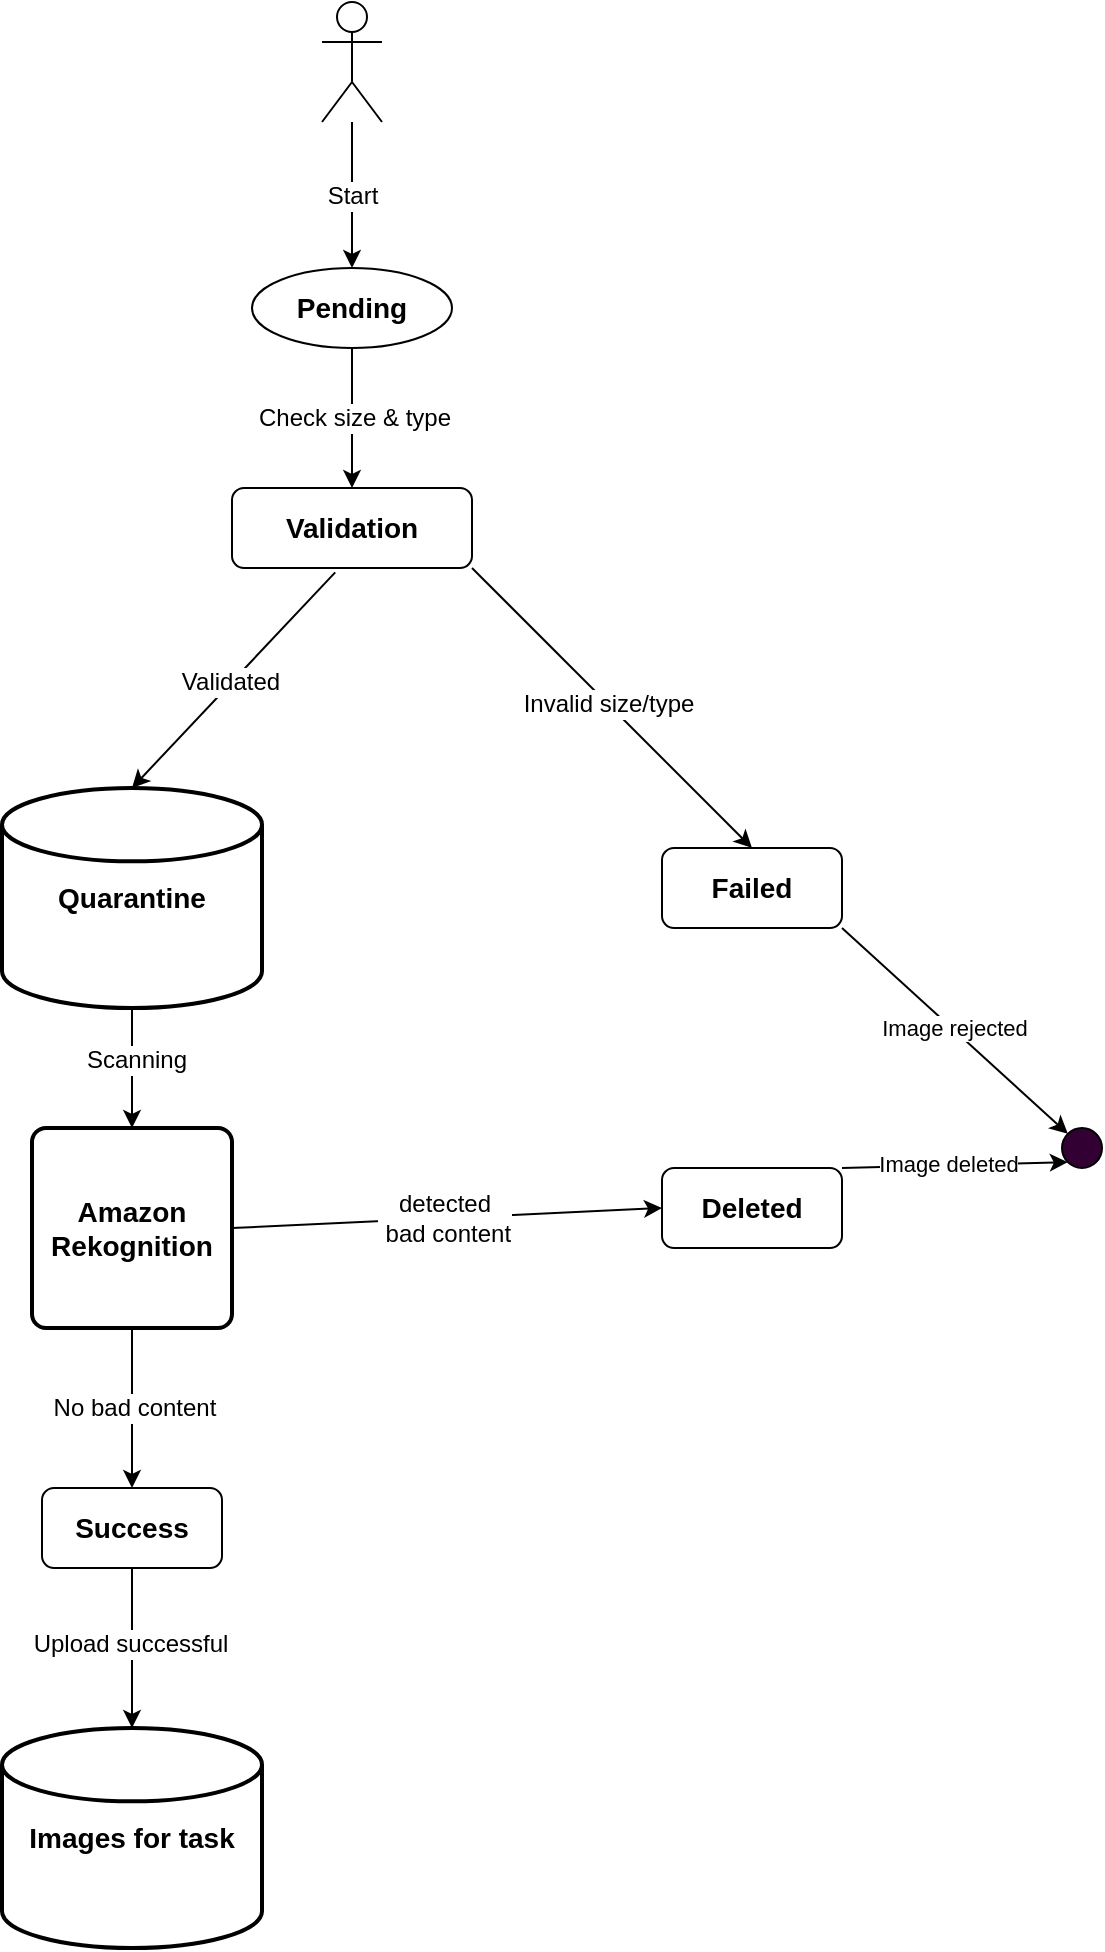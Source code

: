 <mxfile version="23.1.7" type="github">
  <diagram name="Сторінка-1" id="CnfTsb3GJ0VVu3IU5YYN">
    <mxGraphModel dx="1912" dy="2209" grid="1" gridSize="10" guides="1" tooltips="1" connect="1" arrows="1" fold="1" page="1" pageScale="1" pageWidth="827" pageHeight="1169" math="0" shadow="0">
      <root>
        <mxCell id="0" />
        <mxCell id="1" parent="0" />
        <mxCell id="SrQX9S5p-4wRP2en_Op1-3" value="&lt;font style=&quot;font-size: 14px;&quot;&gt;&lt;b&gt;Pending&lt;/b&gt;&lt;/font&gt;" style="ellipse;whiteSpace=wrap;html=1;align=center;" vertex="1" parent="1">
          <mxGeometry x="225" y="130" width="100" height="40" as="geometry" />
        </mxCell>
        <mxCell id="SrQX9S5p-4wRP2en_Op1-4" value="&lt;font style=&quot;font-size: 14px;&quot;&gt;&lt;b&gt;Quarantine&lt;/b&gt;&lt;/font&gt;" style="strokeWidth=2;html=1;shape=mxgraph.flowchart.database;whiteSpace=wrap;" vertex="1" parent="1">
          <mxGeometry x="100" y="390" width="130" height="110" as="geometry" />
        </mxCell>
        <mxCell id="SrQX9S5p-4wRP2en_Op1-5" value="" style="shape=umlActor;verticalLabelPosition=bottom;verticalAlign=top;html=1;outlineConnect=0;" vertex="1" parent="1">
          <mxGeometry x="260" y="-3" width="30" height="60" as="geometry" />
        </mxCell>
        <mxCell id="SrQX9S5p-4wRP2en_Op1-7" value="&lt;font style=&quot;font-size: 12px;&quot;&gt;Start&lt;/font&gt;" style="endArrow=classic;html=1;rounded=0;entryX=0.5;entryY=0;entryDx=0;entryDy=0;entryPerimeter=0;" edge="1" parent="1" source="SrQX9S5p-4wRP2en_Op1-5" target="SrQX9S5p-4wRP2en_Op1-3">
          <mxGeometry width="50" height="50" relative="1" as="geometry">
            <mxPoint x="280" y="90" as="sourcePoint" />
            <mxPoint x="275" y="170" as="targetPoint" />
          </mxGeometry>
        </mxCell>
        <mxCell id="SrQX9S5p-4wRP2en_Op1-8" value="" style="endArrow=classic;html=1;rounded=0;entryX=0.5;entryY=0;entryDx=0;entryDy=0;exitX=0.5;exitY=1;exitDx=0;exitDy=0;" edge="1" parent="1" source="SrQX9S5p-4wRP2en_Op1-3" target="SrQX9S5p-4wRP2en_Op1-9">
          <mxGeometry width="50" height="50" relative="1" as="geometry">
            <mxPoint x="390" y="430" as="sourcePoint" />
            <mxPoint x="440" y="380" as="targetPoint" />
          </mxGeometry>
        </mxCell>
        <mxCell id="SrQX9S5p-4wRP2en_Op1-10" value="&lt;font style=&quot;font-size: 12px;&quot;&gt;Check size &amp;amp; type&lt;/font&gt;" style="edgeLabel;html=1;align=center;verticalAlign=middle;resizable=0;points=[];" vertex="1" connectable="0" parent="SrQX9S5p-4wRP2en_Op1-8">
          <mxGeometry x="-0.009" y="1" relative="1" as="geometry">
            <mxPoint as="offset" />
          </mxGeometry>
        </mxCell>
        <mxCell id="SrQX9S5p-4wRP2en_Op1-9" value="&lt;b&gt;&lt;font style=&quot;font-size: 14px;&quot;&gt;Validation&lt;/font&gt;&lt;/b&gt;" style="rounded=1;whiteSpace=wrap;html=1;" vertex="1" parent="1">
          <mxGeometry x="215" y="240" width="120" height="40" as="geometry" />
        </mxCell>
        <mxCell id="SrQX9S5p-4wRP2en_Op1-11" value="" style="endArrow=classic;html=1;rounded=0;entryX=0.5;entryY=0;entryDx=0;entryDy=0;entryPerimeter=0;exitX=0.43;exitY=1.055;exitDx=0;exitDy=0;exitPerimeter=0;" edge="1" parent="1" source="SrQX9S5p-4wRP2en_Op1-9" target="SrQX9S5p-4wRP2en_Op1-4">
          <mxGeometry width="50" height="50" relative="1" as="geometry">
            <mxPoint x="390" y="480" as="sourcePoint" />
            <mxPoint x="440" y="430" as="targetPoint" />
          </mxGeometry>
        </mxCell>
        <mxCell id="SrQX9S5p-4wRP2en_Op1-12" value="&lt;font style=&quot;font-size: 12px;&quot;&gt;Validated&lt;/font&gt;" style="edgeLabel;html=1;align=center;verticalAlign=middle;resizable=0;points=[];" vertex="1" connectable="0" parent="SrQX9S5p-4wRP2en_Op1-11">
          <mxGeometry x="0.027" y="-1" relative="1" as="geometry">
            <mxPoint as="offset" />
          </mxGeometry>
        </mxCell>
        <mxCell id="SrQX9S5p-4wRP2en_Op1-13" value="&lt;font style=&quot;font-size: 14px;&quot;&gt;&lt;b&gt;Failed&lt;/b&gt;&lt;/font&gt;" style="rounded=1;whiteSpace=wrap;html=1;" vertex="1" parent="1">
          <mxGeometry x="430" y="420" width="90" height="40" as="geometry" />
        </mxCell>
        <mxCell id="SrQX9S5p-4wRP2en_Op1-15" value="" style="endArrow=classic;html=1;rounded=0;exitX=1;exitY=1;exitDx=0;exitDy=0;entryX=0.5;entryY=0;entryDx=0;entryDy=0;" edge="1" parent="1" source="SrQX9S5p-4wRP2en_Op1-9" target="SrQX9S5p-4wRP2en_Op1-13">
          <mxGeometry width="50" height="50" relative="1" as="geometry">
            <mxPoint x="390" y="480" as="sourcePoint" />
            <mxPoint x="440" y="430" as="targetPoint" />
          </mxGeometry>
        </mxCell>
        <mxCell id="SrQX9S5p-4wRP2en_Op1-25" value="&lt;font style=&quot;font-size: 12px;&quot;&gt;Invalid size/type&lt;/font&gt;" style="edgeLabel;html=1;align=center;verticalAlign=middle;resizable=0;points=[];" vertex="1" connectable="0" parent="SrQX9S5p-4wRP2en_Op1-15">
          <mxGeometry x="-0.025" relative="1" as="geometry">
            <mxPoint as="offset" />
          </mxGeometry>
        </mxCell>
        <mxCell id="SrQX9S5p-4wRP2en_Op1-17" value="&lt;b style=&quot;border-color: var(--border-color); font-size: 14px;&quot;&gt;Amazon&lt;br style=&quot;border-color: var(--border-color);&quot;&gt;Rekognition&lt;/b&gt;" style="rounded=1;whiteSpace=wrap;html=1;absoluteArcSize=1;arcSize=14;strokeWidth=2;" vertex="1" parent="1">
          <mxGeometry x="115" y="560" width="100" height="100" as="geometry" />
        </mxCell>
        <mxCell id="SrQX9S5p-4wRP2en_Op1-18" value="" style="endArrow=classic;html=1;rounded=0;exitX=0.5;exitY=1;exitDx=0;exitDy=0;exitPerimeter=0;entryX=0.5;entryY=0;entryDx=0;entryDy=0;" edge="1" parent="1" source="SrQX9S5p-4wRP2en_Op1-4" target="SrQX9S5p-4wRP2en_Op1-17">
          <mxGeometry width="50" height="50" relative="1" as="geometry">
            <mxPoint x="320" y="560" as="sourcePoint" />
            <mxPoint x="370" y="510" as="targetPoint" />
          </mxGeometry>
        </mxCell>
        <mxCell id="SrQX9S5p-4wRP2en_Op1-36" value="&lt;font style=&quot;font-size: 12px;&quot;&gt;Scanning&lt;/font&gt;" style="edgeLabel;html=1;align=center;verticalAlign=middle;resizable=0;points=[];" vertex="1" connectable="0" parent="SrQX9S5p-4wRP2en_Op1-18">
          <mxGeometry x="-0.133" y="2" relative="1" as="geometry">
            <mxPoint as="offset" />
          </mxGeometry>
        </mxCell>
        <mxCell id="SrQX9S5p-4wRP2en_Op1-19" value="&lt;font style=&quot;font-size: 14px;&quot;&gt;&lt;b&gt;Deleted&lt;/b&gt;&lt;/font&gt;" style="rounded=1;whiteSpace=wrap;html=1;" vertex="1" parent="1">
          <mxGeometry x="430" y="580" width="90" height="40" as="geometry" />
        </mxCell>
        <mxCell id="SrQX9S5p-4wRP2en_Op1-20" value="" style="endArrow=classic;html=1;rounded=0;exitX=1;exitY=0.5;exitDx=0;exitDy=0;entryX=0;entryY=0.5;entryDx=0;entryDy=0;" edge="1" parent="1" source="SrQX9S5p-4wRP2en_Op1-17" target="SrQX9S5p-4wRP2en_Op1-19">
          <mxGeometry width="50" height="50" relative="1" as="geometry">
            <mxPoint x="290" y="610" as="sourcePoint" />
            <mxPoint x="440" y="630" as="targetPoint" />
          </mxGeometry>
        </mxCell>
        <mxCell id="SrQX9S5p-4wRP2en_Op1-21" value="&lt;font style=&quot;font-size: 12px;&quot;&gt;detected&lt;br&gt;&amp;nbsp;bad content&lt;br&gt;&lt;/font&gt;" style="edgeLabel;html=1;align=center;verticalAlign=middle;resizable=0;points=[];" vertex="1" connectable="0" parent="SrQX9S5p-4wRP2en_Op1-20">
          <mxGeometry x="-0.021" relative="1" as="geometry">
            <mxPoint as="offset" />
          </mxGeometry>
        </mxCell>
        <mxCell id="SrQX9S5p-4wRP2en_Op1-22" value="" style="ellipse;whiteSpace=wrap;html=1;strokeColor=#000000;fillColor=#330033;" vertex="1" parent="1">
          <mxGeometry x="630" y="560" width="20" height="20" as="geometry" />
        </mxCell>
        <mxCell id="SrQX9S5p-4wRP2en_Op1-23" value="" style="endArrow=classic;html=1;rounded=0;entryX=0;entryY=1;entryDx=0;entryDy=0;exitX=1;exitY=0;exitDx=0;exitDy=0;" edge="1" parent="1" source="SrQX9S5p-4wRP2en_Op1-19" target="SrQX9S5p-4wRP2en_Op1-22">
          <mxGeometry width="50" height="50" relative="1" as="geometry">
            <mxPoint x="390" y="720" as="sourcePoint" />
            <mxPoint x="440" y="670" as="targetPoint" />
          </mxGeometry>
        </mxCell>
        <mxCell id="SrQX9S5p-4wRP2en_Op1-26" value="Image deleted" style="edgeLabel;html=1;align=center;verticalAlign=middle;resizable=0;points=[];" vertex="1" connectable="0" parent="SrQX9S5p-4wRP2en_Op1-23">
          <mxGeometry x="-0.073" y="1" relative="1" as="geometry">
            <mxPoint as="offset" />
          </mxGeometry>
        </mxCell>
        <mxCell id="SrQX9S5p-4wRP2en_Op1-24" value="" style="endArrow=classic;html=1;rounded=0;entryX=0;entryY=0;entryDx=0;entryDy=0;exitX=1;exitY=1;exitDx=0;exitDy=0;" edge="1" parent="1" source="SrQX9S5p-4wRP2en_Op1-13" target="SrQX9S5p-4wRP2en_Op1-22">
          <mxGeometry width="50" height="50" relative="1" as="geometry">
            <mxPoint x="390" y="720" as="sourcePoint" />
            <mxPoint x="440" y="670" as="targetPoint" />
          </mxGeometry>
        </mxCell>
        <mxCell id="SrQX9S5p-4wRP2en_Op1-27" value="Image rejected" style="edgeLabel;html=1;align=center;verticalAlign=middle;resizable=0;points=[];" vertex="1" connectable="0" parent="SrQX9S5p-4wRP2en_Op1-24">
          <mxGeometry x="-0.022" y="1" relative="1" as="geometry">
            <mxPoint as="offset" />
          </mxGeometry>
        </mxCell>
        <mxCell id="SrQX9S5p-4wRP2en_Op1-29" value="" style="endArrow=classic;html=1;rounded=0;exitX=0.5;exitY=1;exitDx=0;exitDy=0;entryX=0.5;entryY=0;entryDx=0;entryDy=0;" edge="1" parent="1" source="SrQX9S5p-4wRP2en_Op1-17" target="SrQX9S5p-4wRP2en_Op1-32">
          <mxGeometry width="50" height="50" relative="1" as="geometry">
            <mxPoint x="320" y="600" as="sourcePoint" />
            <mxPoint x="165" y="740" as="targetPoint" />
          </mxGeometry>
        </mxCell>
        <mxCell id="SrQX9S5p-4wRP2en_Op1-31" value="&lt;font style=&quot;font-size: 12px;&quot;&gt;No bad content&lt;/font&gt;" style="edgeLabel;html=1;align=center;verticalAlign=middle;resizable=0;points=[];" vertex="1" connectable="0" parent="SrQX9S5p-4wRP2en_Op1-29">
          <mxGeometry x="-0.013" y="1" relative="1" as="geometry">
            <mxPoint as="offset" />
          </mxGeometry>
        </mxCell>
        <mxCell id="SrQX9S5p-4wRP2en_Op1-30" value="&lt;font style=&quot;font-size: 14px;&quot;&gt;&lt;b&gt;Images for task&lt;/b&gt;&lt;/font&gt;" style="strokeWidth=2;html=1;shape=mxgraph.flowchart.database;whiteSpace=wrap;" vertex="1" parent="1">
          <mxGeometry x="100" y="860" width="130" height="110" as="geometry" />
        </mxCell>
        <mxCell id="SrQX9S5p-4wRP2en_Op1-32" value="&lt;font style=&quot;font-size: 14px;&quot;&gt;&lt;b&gt;Success&lt;/b&gt;&lt;/font&gt;" style="rounded=1;whiteSpace=wrap;html=1;" vertex="1" parent="1">
          <mxGeometry x="120" y="740" width="90" height="40" as="geometry" />
        </mxCell>
        <mxCell id="SrQX9S5p-4wRP2en_Op1-34" style="edgeStyle=orthogonalEdgeStyle;rounded=0;orthogonalLoop=1;jettySize=auto;html=1;exitX=0.5;exitY=1;exitDx=0;exitDy=0;entryX=0.5;entryY=0;entryDx=0;entryDy=0;entryPerimeter=0;" edge="1" parent="1" source="SrQX9S5p-4wRP2en_Op1-32" target="SrQX9S5p-4wRP2en_Op1-30">
          <mxGeometry relative="1" as="geometry" />
        </mxCell>
        <mxCell id="SrQX9S5p-4wRP2en_Op1-35" value="&lt;font style=&quot;font-size: 12px;&quot;&gt;Upload successful&lt;/font&gt;" style="edgeLabel;html=1;align=center;verticalAlign=middle;resizable=0;points=[];" vertex="1" connectable="0" parent="SrQX9S5p-4wRP2en_Op1-34">
          <mxGeometry x="-0.045" y="-1" relative="1" as="geometry">
            <mxPoint as="offset" />
          </mxGeometry>
        </mxCell>
      </root>
    </mxGraphModel>
  </diagram>
</mxfile>
